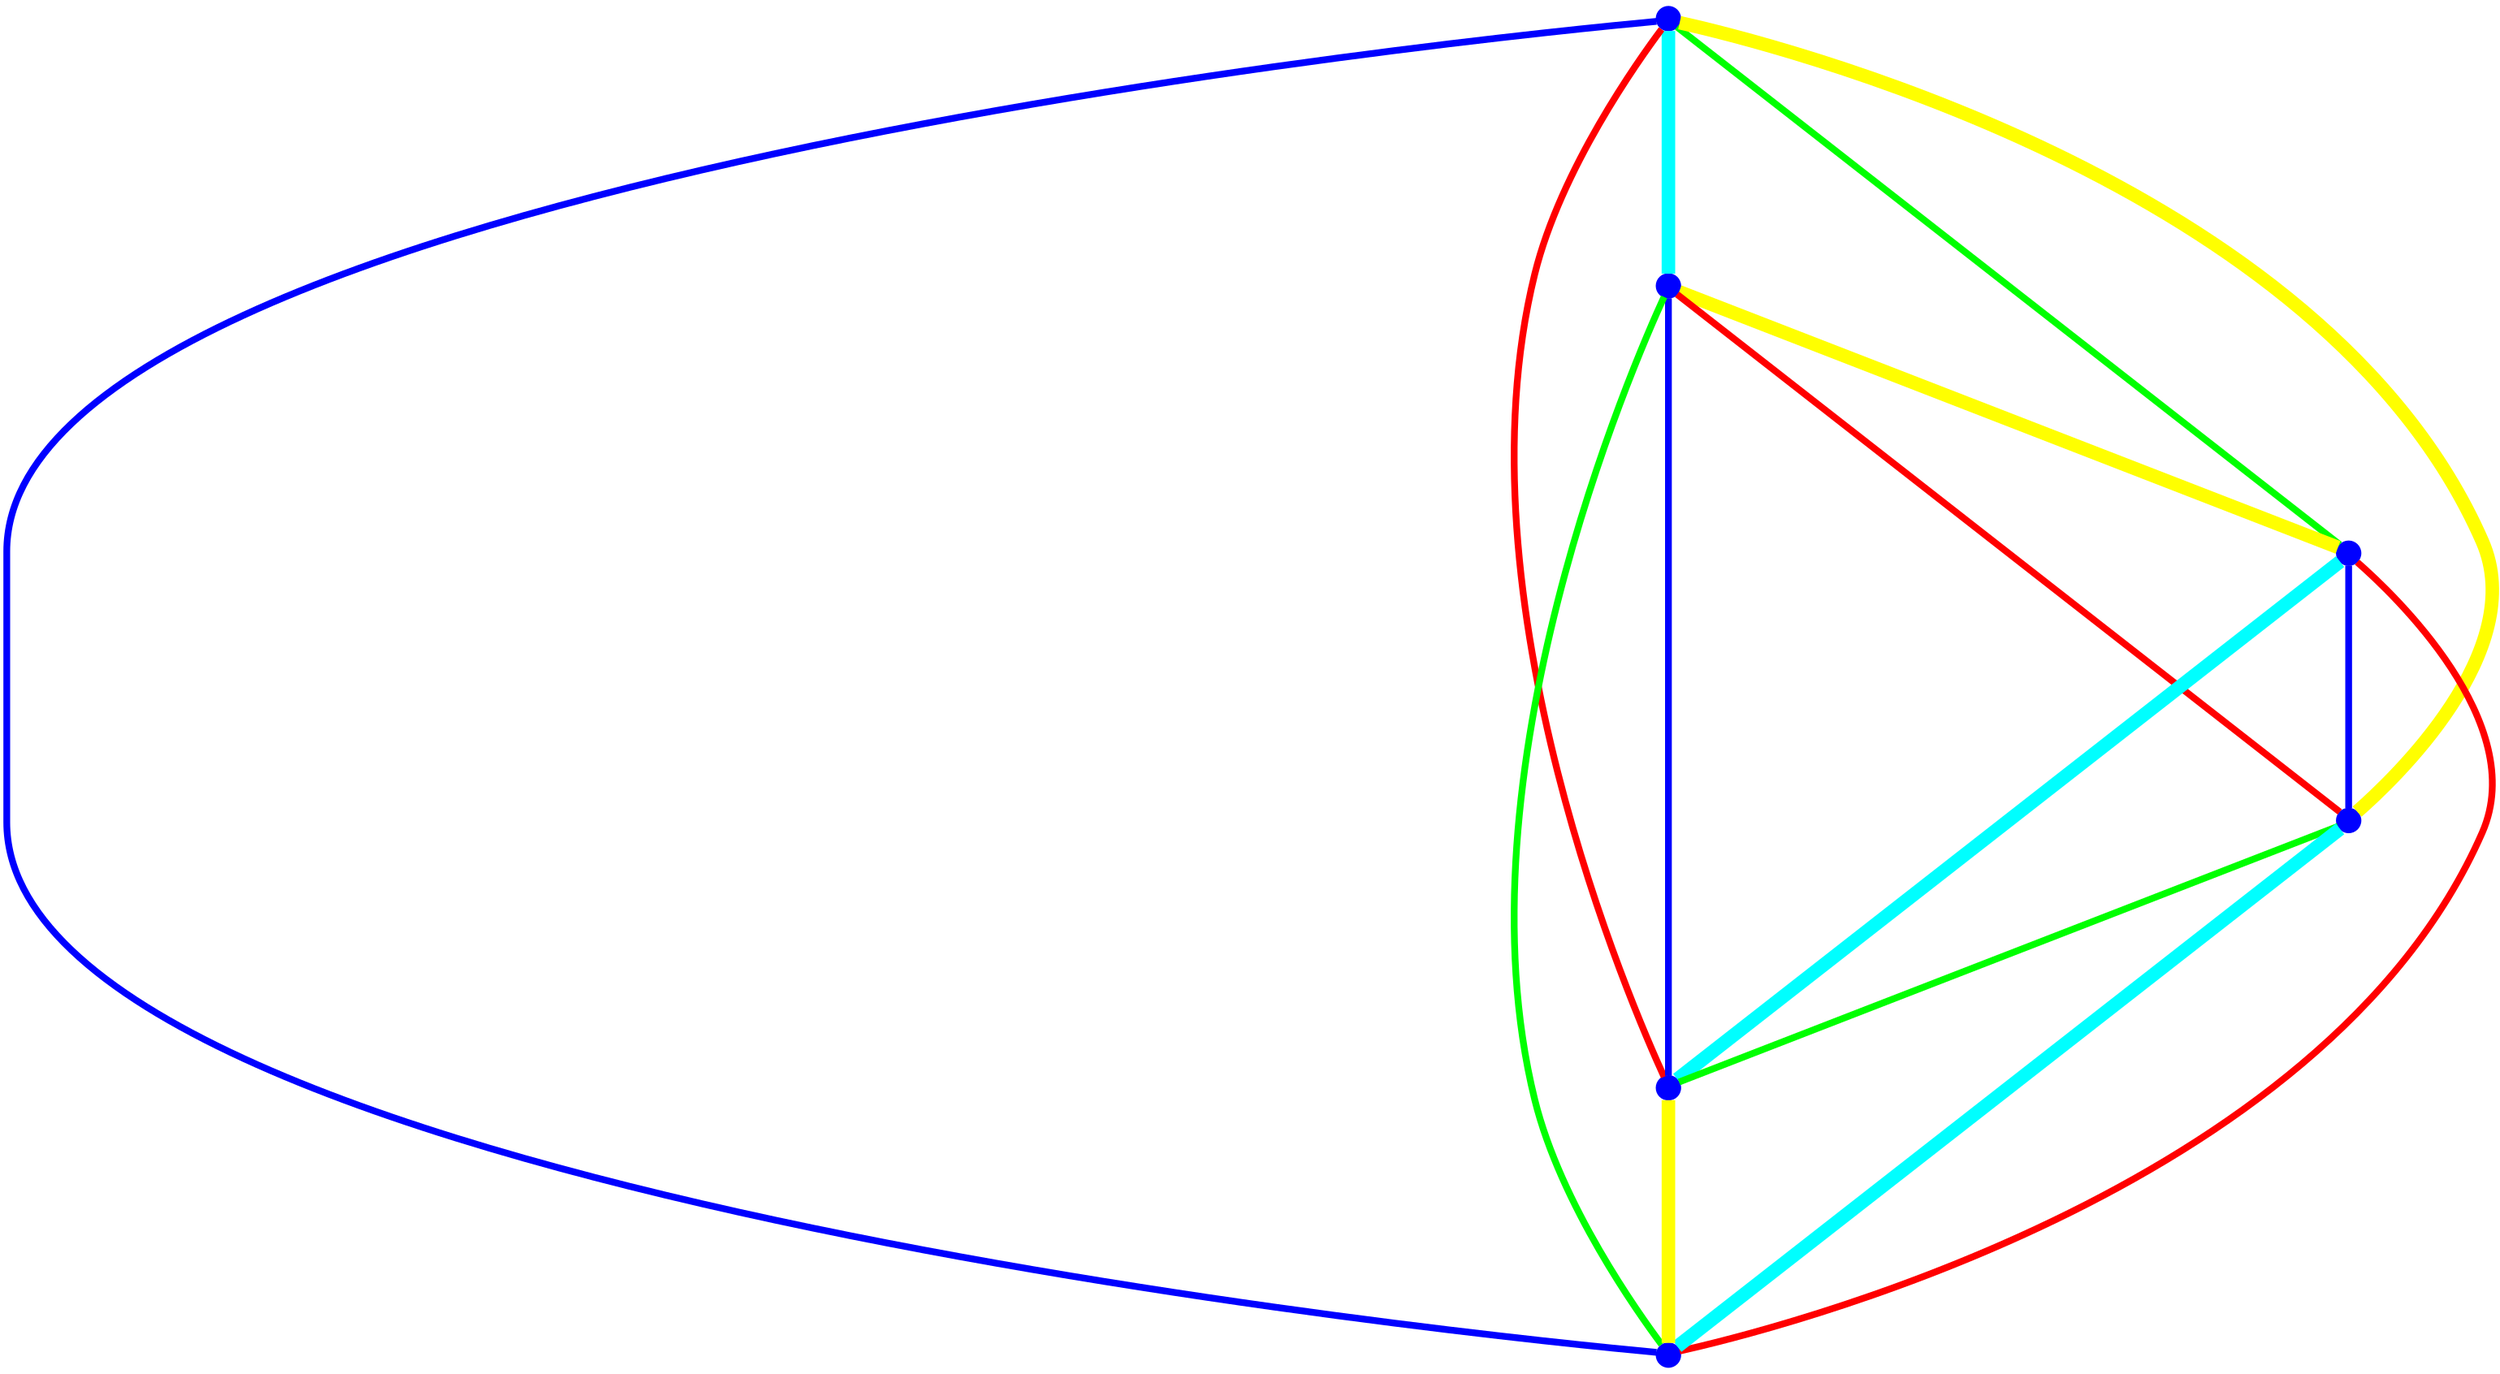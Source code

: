 graph {
ranksep=2
nodesep=2
node [label="" shape=circle style=filled fixedsize=true color=blue fillcolor=blue width=0.2];
"1" -- "2" [style="solid",penwidth="8",color="cyan"];
"1" -- "3" [style="solid",penwidth="4",color="green"];
"1" -- "4" [style="solid",penwidth="8",color="yellow"];
"1" -- "5" [style="solid",penwidth="4",color="red"];
"1" -- "6" [style="solid",penwidth="4",color="blue"];
"2" -- "3" [style="solid",penwidth="8",color="yellow"];
"2" -- "4" [style="solid",penwidth="4",color="red"];
"2" -- "5" [style="solid",penwidth="4",color="blue"];
"2" -- "6" [style="solid",penwidth="4",color="green"];
"3" -- "4" [style="solid",penwidth="4",color="blue"];
"3" -- "5" [style="solid",penwidth="8",color="cyan"];
"3" -- "6" [style="solid",penwidth="4",color="red"];
"4" -- "5" [style="solid",penwidth="4",color="green"];
"4" -- "6" [style="solid",penwidth="8",color="cyan"];
"5" -- "6" [style="solid",penwidth="8",color="yellow"];
}
